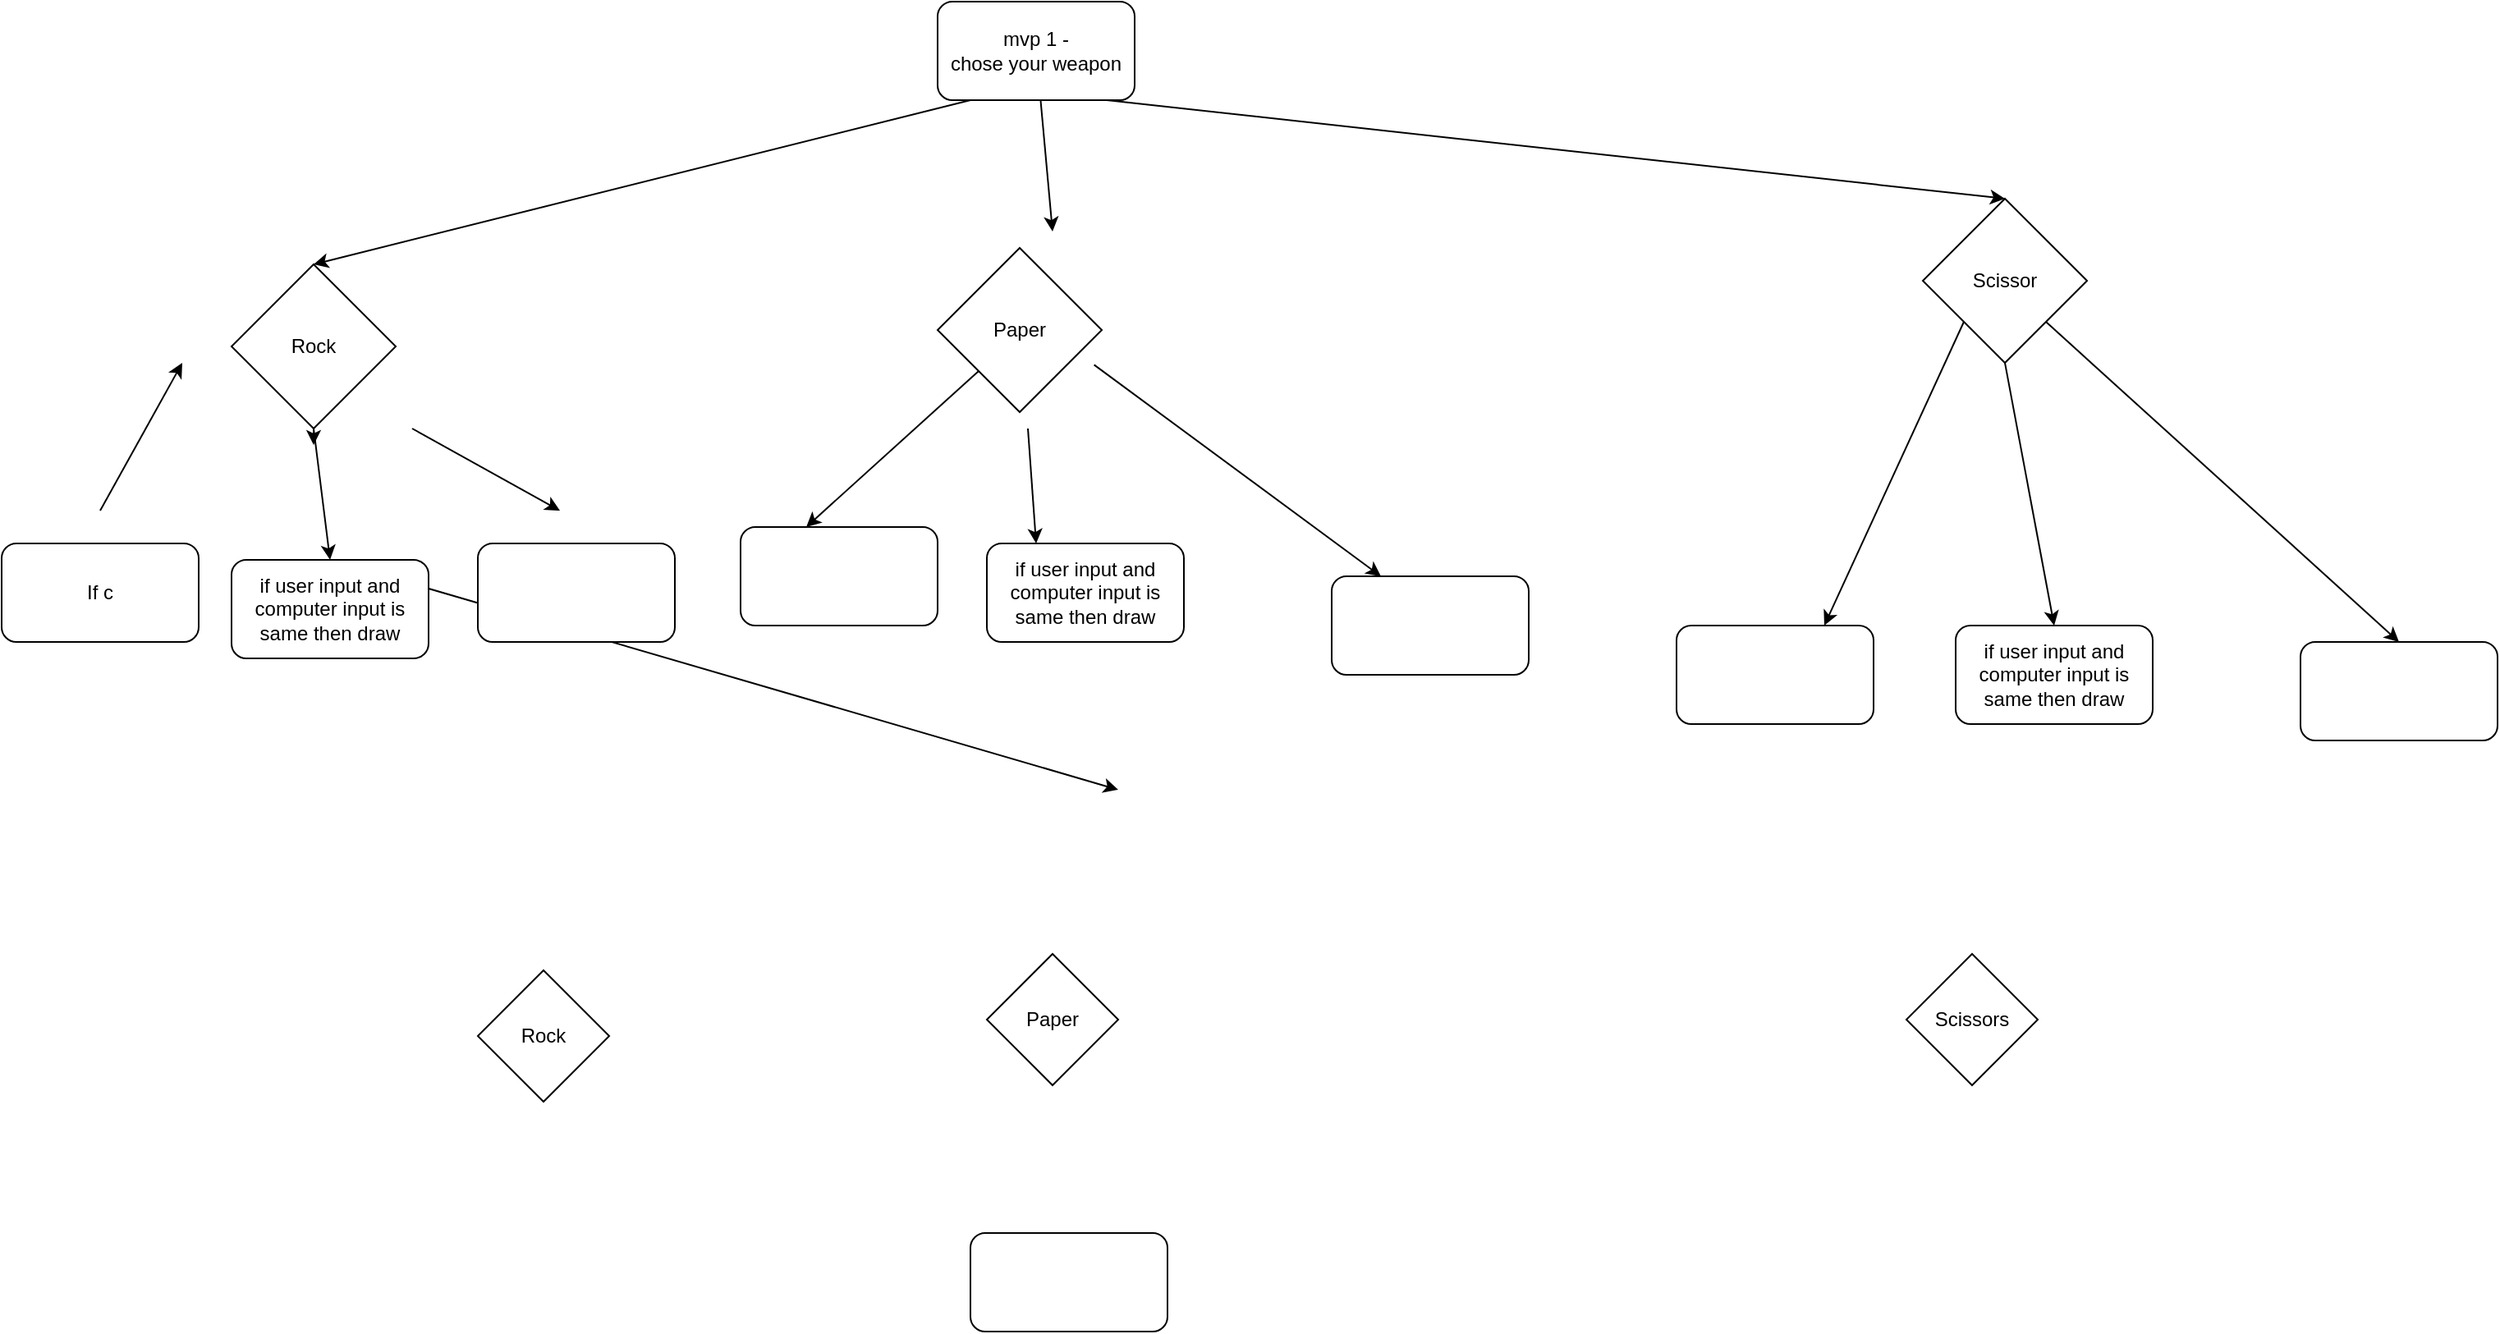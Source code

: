 <mxfile>
    <diagram id="o0qw5j4CDEoBge49RUkR" name="Page-1">
        <mxGraphModel dx="946" dy="838" grid="1" gridSize="10" guides="1" tooltips="1" connect="1" arrows="1" fold="1" page="1" pageScale="1" pageWidth="1654" pageHeight="2336" math="0" shadow="0">
            <root>
                <mxCell id="0"/>
                <mxCell id="1" parent="0"/>
                <mxCell id="3" value="" style="endArrow=classic;html=1;entryX=0.5;entryY=0;entryDx=0;entryDy=0;" parent="1" target="4" edge="1">
                    <mxGeometry width="50" height="50" relative="1" as="geometry">
                        <mxPoint x="590" y="140" as="sourcePoint"/>
                        <mxPoint x="629" y="200" as="targetPoint"/>
                        <Array as="points"/>
                    </mxGeometry>
                </mxCell>
                <mxCell id="4" value="Rock" style="rhombus;whiteSpace=wrap;html=1;" parent="1" vertex="1">
                    <mxGeometry x="140" y="240" width="100" height="100" as="geometry"/>
                </mxCell>
                <mxCell id="6" value="Scissor" style="rhombus;whiteSpace=wrap;html=1;" parent="1" vertex="1">
                    <mxGeometry x="1170" y="200" width="100" height="100" as="geometry"/>
                </mxCell>
                <mxCell id="9" value="" style="endArrow=classic;html=1;startArrow=none;" parent="1" edge="1" source="2">
                    <mxGeometry width="50" height="50" relative="1" as="geometry">
                        <mxPoint x="640" y="140" as="sourcePoint"/>
                        <mxPoint x="640" y="220" as="targetPoint"/>
                        <Array as="points"/>
                    </mxGeometry>
                </mxCell>
                <mxCell id="10" value="" style="endArrow=classic;html=1;entryX=0.5;entryY=0;entryDx=0;entryDy=0;" parent="1" target="6" edge="1">
                    <mxGeometry width="50" height="50" relative="1" as="geometry">
                        <mxPoint x="673.0" y="140" as="sourcePoint"/>
                        <mxPoint x="773.59" y="210" as="targetPoint"/>
                        <Array as="points"/>
                    </mxGeometry>
                </mxCell>
                <mxCell id="15" value="Paper" style="rhombus;whiteSpace=wrap;html=1;" parent="1" vertex="1">
                    <mxGeometry x="570" y="230" width="100" height="100" as="geometry"/>
                </mxCell>
                <mxCell id="16" value="" style="endArrow=classic;html=1;entryX=0.5;entryY=0;entryDx=0;entryDy=0;exitX=0.5;exitY=1;exitDx=0;exitDy=0;" parent="1" edge="1" target="24" source="6">
                    <mxGeometry width="50" height="50" relative="1" as="geometry">
                        <mxPoint x="1060" y="330" as="sourcePoint"/>
                        <mxPoint x="1060" y="410" as="targetPoint"/>
                        <Array as="points"/>
                    </mxGeometry>
                </mxCell>
                <mxCell id="17" value="if user input and computer input is same then draw" style="rounded=1;whiteSpace=wrap;html=1;" parent="1" vertex="1">
                    <mxGeometry x="600" y="410" width="120" height="60" as="geometry"/>
                </mxCell>
                <mxCell id="18" value="" style="rounded=1;whiteSpace=wrap;html=1;" vertex="1" parent="1">
                    <mxGeometry x="590" y="830" width="120" height="60" as="geometry"/>
                </mxCell>
                <mxCell id="19" value="Rock" style="rhombus;whiteSpace=wrap;html=1;" vertex="1" parent="1">
                    <mxGeometry x="290" y="670" width="80" height="80" as="geometry"/>
                </mxCell>
                <mxCell id="20" value="Paper" style="rhombus;whiteSpace=wrap;html=1;" vertex="1" parent="1">
                    <mxGeometry x="600" y="660" width="80" height="80" as="geometry"/>
                </mxCell>
                <mxCell id="21" value="Scissors" style="rhombus;whiteSpace=wrap;html=1;" vertex="1" parent="1">
                    <mxGeometry x="1160" y="660" width="80" height="80" as="geometry"/>
                </mxCell>
                <mxCell id="50" style="edgeStyle=none;html=1;exitX=0.5;exitY=0;exitDx=0;exitDy=0;" edge="1" parent="1" source="23">
                    <mxGeometry relative="1" as="geometry">
                        <mxPoint x="680" y="560" as="targetPoint"/>
                    </mxGeometry>
                </mxCell>
                <mxCell id="23" value="if user input and computer input is same then draw" style="rounded=1;whiteSpace=wrap;html=1;" vertex="1" parent="1">
                    <mxGeometry x="140" y="420" width="120" height="60" as="geometry"/>
                </mxCell>
                <mxCell id="24" value="if user input and computer input is same then draw" style="rounded=1;whiteSpace=wrap;html=1;" vertex="1" parent="1">
                    <mxGeometry x="1190" y="460" width="120" height="60" as="geometry"/>
                </mxCell>
                <mxCell id="30" value="" style="endArrow=classic;html=1;exitX=0.5;exitY=1;exitDx=0;exitDy=0;entryX=0.5;entryY=0;entryDx=0;entryDy=0;" edge="1" parent="1" source="4" target="23">
                    <mxGeometry width="50" height="50" relative="1" as="geometry">
                        <mxPoint x="499.5" y="340" as="sourcePoint"/>
                        <mxPoint x="499.5" y="400" as="targetPoint"/>
                    </mxGeometry>
                </mxCell>
                <mxCell id="31" value="" style="endArrow=classic;html=1;" edge="1" parent="1" source="4">
                    <mxGeometry width="50" height="50" relative="1" as="geometry">
                        <mxPoint x="90.5" y="320" as="sourcePoint"/>
                        <mxPoint x="190" y="350" as="targetPoint"/>
                    </mxGeometry>
                </mxCell>
                <mxCell id="32" value="" style="endArrow=none;html=1;" edge="1" parent="1" target="2">
                    <mxGeometry width="50" height="50" relative="1" as="geometry">
                        <mxPoint x="640" y="140" as="sourcePoint"/>
                        <mxPoint x="640" y="220" as="targetPoint"/>
                        <Array as="points"/>
                    </mxGeometry>
                </mxCell>
                <mxCell id="2" value="mvp 1 -&lt;br&gt;chose your weapon" style="rounded=1;whiteSpace=wrap;html=1;" parent="1" vertex="1">
                    <mxGeometry x="570" y="80" width="120" height="60" as="geometry"/>
                </mxCell>
                <mxCell id="33" value="If c" style="rounded=1;whiteSpace=wrap;html=1;" vertex="1" parent="1">
                    <mxGeometry y="410" width="120" height="60" as="geometry"/>
                </mxCell>
                <mxCell id="35" value="" style="endArrow=classic;html=1;entryX=0.25;entryY=0;entryDx=0;entryDy=0;" edge="1" parent="1" target="17">
                    <mxGeometry width="50" height="50" relative="1" as="geometry">
                        <mxPoint x="625" y="340" as="sourcePoint"/>
                        <mxPoint x="675" y="290" as="targetPoint"/>
                    </mxGeometry>
                </mxCell>
                <mxCell id="36" value="" style="endArrow=classic;html=1;exitX=0;exitY=1;exitDx=0;exitDy=0;" edge="1" parent="1" source="15">
                    <mxGeometry width="50" height="50" relative="1" as="geometry">
                        <mxPoint x="500" y="390" as="sourcePoint"/>
                        <mxPoint x="490" y="400" as="targetPoint"/>
                    </mxGeometry>
                </mxCell>
                <mxCell id="37" value="" style="rounded=1;whiteSpace=wrap;html=1;" vertex="1" parent="1">
                    <mxGeometry x="290" y="410" width="120" height="60" as="geometry"/>
                </mxCell>
                <mxCell id="38" value="" style="rounded=1;whiteSpace=wrap;html=1;" vertex="1" parent="1">
                    <mxGeometry x="450" y="400" width="120" height="60" as="geometry"/>
                </mxCell>
                <mxCell id="39" value="" style="rounded=1;whiteSpace=wrap;html=1;" vertex="1" parent="1">
                    <mxGeometry x="1020" y="460" width="120" height="60" as="geometry"/>
                </mxCell>
                <mxCell id="40" value="" style="rounded=1;whiteSpace=wrap;html=1;" vertex="1" parent="1">
                    <mxGeometry x="1400" y="470" width="120" height="60" as="geometry"/>
                </mxCell>
                <mxCell id="41" value="" style="endArrow=classic;html=1;" edge="1" parent="1">
                    <mxGeometry width="50" height="50" relative="1" as="geometry">
                        <mxPoint x="60" y="390" as="sourcePoint"/>
                        <mxPoint x="110" y="300" as="targetPoint"/>
                    </mxGeometry>
                </mxCell>
                <mxCell id="42" value="" style="endArrow=classic;html=1;" edge="1" parent="1">
                    <mxGeometry width="50" height="50" relative="1" as="geometry">
                        <mxPoint x="250" y="340" as="sourcePoint"/>
                        <mxPoint x="340" y="390" as="targetPoint"/>
                    </mxGeometry>
                </mxCell>
                <mxCell id="43" value="" style="endArrow=classic;html=1;exitX=0;exitY=1;exitDx=0;exitDy=0;entryX=0.75;entryY=0;entryDx=0;entryDy=0;" edge="1" parent="1" source="6" target="39">
                    <mxGeometry width="50" height="50" relative="1" as="geometry">
                        <mxPoint x="1035" y="315" as="sourcePoint"/>
                        <mxPoint x="930" y="410" as="targetPoint"/>
                    </mxGeometry>
                </mxCell>
                <mxCell id="45" value="" style="endArrow=classic;html=1;entryX=0.5;entryY=0;entryDx=0;entryDy=0;exitX=1;exitY=1;exitDx=0;exitDy=0;" edge="1" parent="1" source="6" target="40">
                    <mxGeometry width="50" height="50" relative="1" as="geometry">
                        <mxPoint x="1110" y="330" as="sourcePoint"/>
                        <mxPoint x="1200" y="380" as="targetPoint"/>
                    </mxGeometry>
                </mxCell>
                <mxCell id="46" value="" style="endArrow=classic;html=1;exitX=0.953;exitY=0.712;exitDx=0;exitDy=0;exitPerimeter=0;entryX=0.25;entryY=0;entryDx=0;entryDy=0;" edge="1" parent="1" source="15" target="47">
                    <mxGeometry width="50" height="50" relative="1" as="geometry">
                        <mxPoint x="750" y="340" as="sourcePoint"/>
                        <mxPoint x="840" y="390" as="targetPoint"/>
                    </mxGeometry>
                </mxCell>
                <mxCell id="47" value="" style="rounded=1;whiteSpace=wrap;html=1;" vertex="1" parent="1">
                    <mxGeometry x="810" y="430" width="120" height="60" as="geometry"/>
                </mxCell>
            </root>
        </mxGraphModel>
    </diagram>
</mxfile>